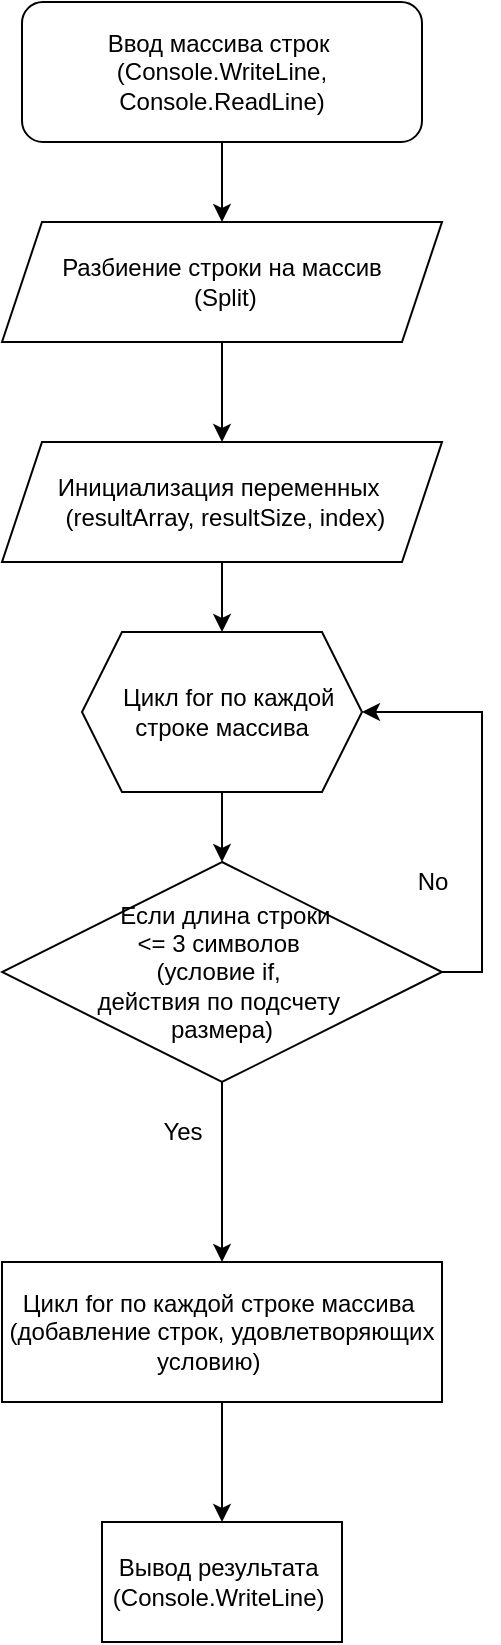 <mxfile version="21.5.0" type="device">
  <diagram id="6YwQQIW8eCQRHDkm4CSs" name="Page-1">
    <mxGraphModel dx="1658" dy="820" grid="1" gridSize="10" guides="1" tooltips="1" connect="1" arrows="1" fold="1" page="1" pageScale="1" pageWidth="827" pageHeight="1169" math="0" shadow="0">
      <root>
        <mxCell id="0" />
        <mxCell id="1" parent="0" />
        <mxCell id="DnkCzbvQFBXvj7n7dTfT-9" value="" style="edgeStyle=orthogonalEdgeStyle;rounded=0;orthogonalLoop=1;jettySize=auto;html=1;" parent="1" source="DnkCzbvQFBXvj7n7dTfT-1" target="DnkCzbvQFBXvj7n7dTfT-2" edge="1">
          <mxGeometry relative="1" as="geometry" />
        </mxCell>
        <mxCell id="DnkCzbvQFBXvj7n7dTfT-1" value="   Ввод массива строк&amp;nbsp;&lt;br&gt;(Console.WriteLine, Console.ReadLine)" style="rounded=1;whiteSpace=wrap;html=1;" parent="1" vertex="1">
          <mxGeometry x="290" y="10" width="200" height="70" as="geometry" />
        </mxCell>
        <mxCell id="DnkCzbvQFBXvj7n7dTfT-8" value="" style="edgeStyle=orthogonalEdgeStyle;rounded=0;orthogonalLoop=1;jettySize=auto;html=1;" parent="1" source="DnkCzbvQFBXvj7n7dTfT-2" edge="1">
          <mxGeometry relative="1" as="geometry">
            <mxPoint x="390" y="230" as="targetPoint" />
          </mxGeometry>
        </mxCell>
        <mxCell id="DnkCzbvQFBXvj7n7dTfT-2" value="Разбиение строки на массив &lt;br&gt;&amp;nbsp;(Split)  " style="shape=parallelogram;perimeter=parallelogramPerimeter;whiteSpace=wrap;html=1;fixedSize=1;" parent="1" vertex="1">
          <mxGeometry x="280" y="120" width="220" height="60" as="geometry" />
        </mxCell>
        <mxCell id="3h2_Qhta2nBNOyKN_ege-11" style="edgeStyle=orthogonalEdgeStyle;rounded=0;orthogonalLoop=1;jettySize=auto;html=1;entryX=0.5;entryY=0;entryDx=0;entryDy=0;" edge="1" parent="1" source="DnkCzbvQFBXvj7n7dTfT-3" target="3h2_Qhta2nBNOyKN_ege-4">
          <mxGeometry relative="1" as="geometry" />
        </mxCell>
        <mxCell id="DnkCzbvQFBXvj7n7dTfT-3" value="  &amp;nbsp; Цикл for по каждой строке массива " style="shape=hexagon;perimeter=hexagonPerimeter2;whiteSpace=wrap;html=1;fixedSize=1;" parent="1" vertex="1">
          <mxGeometry x="320" y="325" width="140" height="80" as="geometry" />
        </mxCell>
        <mxCell id="3h2_Qhta2nBNOyKN_ege-15" style="edgeStyle=orthogonalEdgeStyle;rounded=0;orthogonalLoop=1;jettySize=auto;html=1;entryX=0.5;entryY=0;entryDx=0;entryDy=0;" edge="1" parent="1" source="DnkCzbvQFBXvj7n7dTfT-5" target="3h2_Qhta2nBNOyKN_ege-13">
          <mxGeometry relative="1" as="geometry" />
        </mxCell>
        <mxCell id="DnkCzbvQFBXvj7n7dTfT-5" value="&lt;div&gt;&amp;nbsp;Цикл for по каждой строке массива&amp;nbsp;&amp;nbsp;&lt;/div&gt;&lt;div&gt;(добавление строк, удовлетворяющих условию)&amp;nbsp; &amp;nbsp;&amp;nbsp;&lt;/div&gt;" style="whiteSpace=wrap;html=1;" parent="1" vertex="1">
          <mxGeometry x="280" y="640" width="220" height="70" as="geometry" />
        </mxCell>
        <mxCell id="B7fp_Nzf1htRCQnwWERk-6" value="Yes" style="text;html=1;align=center;verticalAlign=middle;resizable=0;points=[];autosize=1;strokeColor=none;fillColor=none;" parent="1" vertex="1">
          <mxGeometry x="350" y="565" width="40" height="20" as="geometry" />
        </mxCell>
        <mxCell id="B7fp_Nzf1htRCQnwWERk-10" value="No" style="text;html=1;align=center;verticalAlign=middle;resizable=0;points=[];autosize=1;strokeColor=none;fillColor=none;" parent="1" vertex="1">
          <mxGeometry x="480" y="440" width="30" height="20" as="geometry" />
        </mxCell>
        <mxCell id="3h2_Qhta2nBNOyKN_ege-3" style="edgeStyle=orthogonalEdgeStyle;rounded=0;orthogonalLoop=1;jettySize=auto;html=1;entryX=0.5;entryY=0;entryDx=0;entryDy=0;" edge="1" parent="1" source="3h2_Qhta2nBNOyKN_ege-2" target="DnkCzbvQFBXvj7n7dTfT-3">
          <mxGeometry relative="1" as="geometry" />
        </mxCell>
        <mxCell id="3h2_Qhta2nBNOyKN_ege-2" value=" Инициализация переменных&amp;nbsp;&lt;br&gt;&amp;nbsp;(resultArray, resultSize, index) " style="shape=parallelogram;perimeter=parallelogramPerimeter;whiteSpace=wrap;html=1;fixedSize=1;" vertex="1" parent="1">
          <mxGeometry x="280" y="230" width="220" height="60" as="geometry" />
        </mxCell>
        <mxCell id="3h2_Qhta2nBNOyKN_ege-7" style="edgeStyle=orthogonalEdgeStyle;rounded=0;orthogonalLoop=1;jettySize=auto;html=1;entryX=1;entryY=0.5;entryDx=0;entryDy=0;" edge="1" parent="1" source="3h2_Qhta2nBNOyKN_ege-4" target="DnkCzbvQFBXvj7n7dTfT-3">
          <mxGeometry relative="1" as="geometry">
            <Array as="points">
              <mxPoint x="520" y="495" />
              <mxPoint x="520" y="365" />
            </Array>
          </mxGeometry>
        </mxCell>
        <mxCell id="3h2_Qhta2nBNOyKN_ege-12" style="edgeStyle=orthogonalEdgeStyle;rounded=0;orthogonalLoop=1;jettySize=auto;html=1;exitX=0.5;exitY=1;exitDx=0;exitDy=0;entryX=0.5;entryY=0;entryDx=0;entryDy=0;" edge="1" parent="1" source="3h2_Qhta2nBNOyKN_ege-4" target="DnkCzbvQFBXvj7n7dTfT-5">
          <mxGeometry relative="1" as="geometry">
            <mxPoint x="230" y="600" as="targetPoint" />
            <Array as="points">
              <mxPoint x="390" y="630" />
            </Array>
          </mxGeometry>
        </mxCell>
        <mxCell id="3h2_Qhta2nBNOyKN_ege-4" value="&lt;div&gt;&amp;nbsp; Если длина строки&amp;nbsp;&lt;/div&gt;&lt;div&gt;&amp;lt;= 3 символов&amp;nbsp;&lt;/div&gt;&lt;div&gt;(условие if,&amp;nbsp;&lt;/div&gt;&lt;div&gt;действия по подсчету&amp;nbsp;&lt;/div&gt;&lt;div&gt;размера)&lt;/div&gt;" style="rhombus;whiteSpace=wrap;html=1;" vertex="1" parent="1">
          <mxGeometry x="280" y="440" width="220" height="110" as="geometry" />
        </mxCell>
        <mxCell id="3h2_Qhta2nBNOyKN_ege-13" value="&lt;div&gt;Вывод результата&amp;nbsp;&lt;/div&gt;&lt;div&gt;(Console.WriteLine)&amp;nbsp;&lt;/div&gt;" style="rounded=0;whiteSpace=wrap;html=1;" vertex="1" parent="1">
          <mxGeometry x="330" y="770" width="120" height="60" as="geometry" />
        </mxCell>
      </root>
    </mxGraphModel>
  </diagram>
</mxfile>
